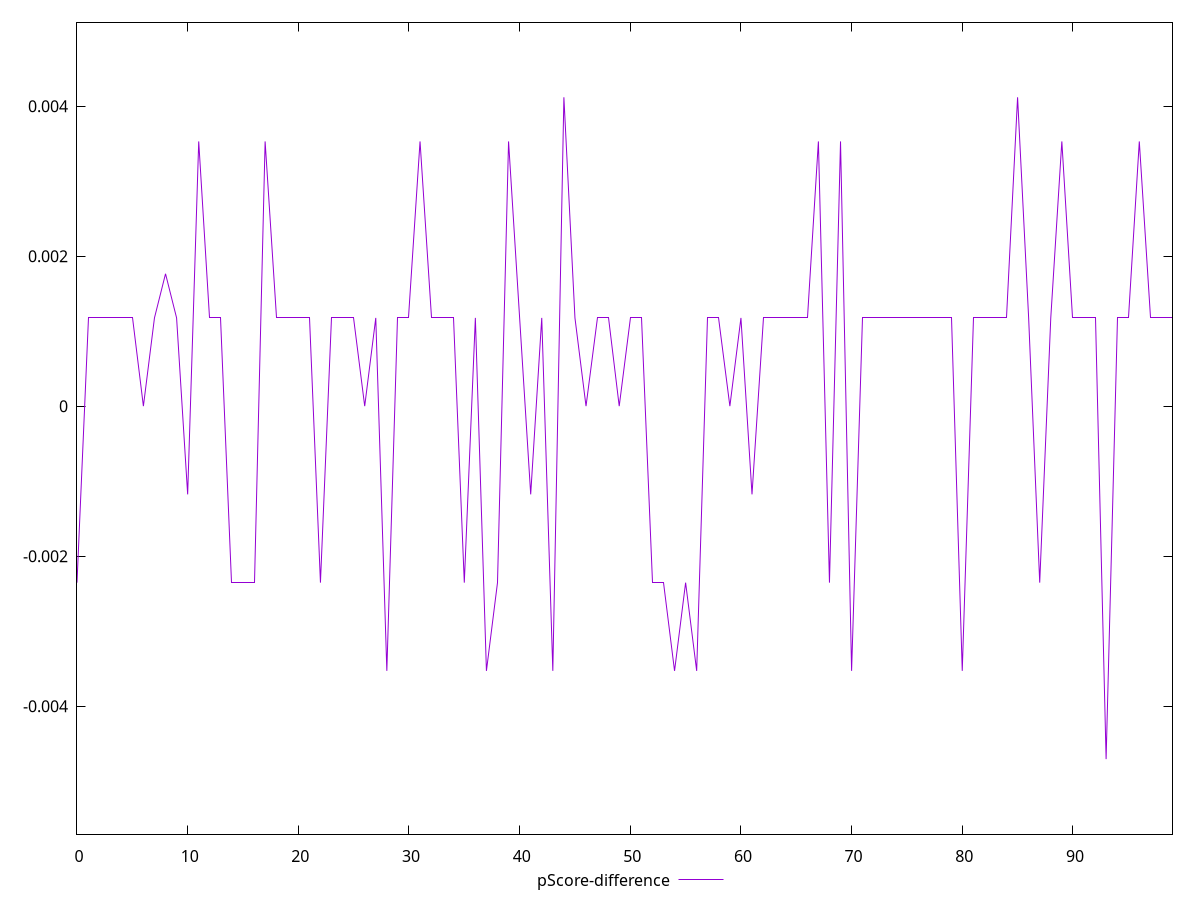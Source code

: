 reset

$pScoreDifference <<EOF
0 -0.002352941176470613
1 0.0011764705882352788
2 0.0011764705882352788
3 0.0011764705882352788
4 0.0011764705882352788
5 0.0011764705882352788
6 0
7 0.0011764705882352788
8 0.001764705882352946
9 0.0011764705882352788
10 -0.0011764705882352788
11 0.0035294117647058365
12 0.0011764705882352788
13 0.0011764705882352788
14 -0.002352941176470613
15 -0.002352941176470613
16 -0.002352941176470613
17 0.0035294117647058365
18 0.0011764705882352788
19 0.0011764705882352788
20 0.0011764705882352788
21 0.0011764705882352788
22 -0.002352941176470613
23 0.0011764705882352788
24 0.0011764705882352788
25 0.0011764705882352788
26 0
27 0.0011764705882352788
28 -0.0035294117647059475
29 0.0011764705882352788
30 0.0011764705882352788
31 0.0035294117647058365
32 0.0011764705882352788
33 0.0011764705882352788
34 0.0011764705882352788
35 -0.002352941176470613
36 0.0011764705882352788
37 -0.0035294117647059475
38 -0.002352941176470613
39 0.0035294117647058365
40 0.0011764705882352788
41 -0.0011764705882353343
42 0.0011764705882352788
43 -0.0035294117647059475
44 0.004117647058823559
45 0.0011764705882352788
46 -5.551115123125783e-17
47 0.0011764705882352788
48 0.0011764705882352788
49 0
50 0.0011764705882352788
51 0.0011764705882352788
52 -0.002352941176470613
53 -0.002352941176470613
54 -0.0035294117647059475
55 -0.002352941176470613
56 -0.0035294117647059475
57 0.0011764705882352788
58 0.0011764705882352788
59 0
60 0.0011764705882352788
61 -0.0011764705882353343
62 0.0011764705882352788
63 0.0011764705882352788
64 0.0011764705882352788
65 0.0011764705882352788
66 0.0011764705882352788
67 0.0035294117647058365
68 -0.002352941176470613
69 0.0035294117647058365
70 -0.0035294117647059475
71 0.0011764705882352788
72 0.0011764705882352788
73 0.0011764705882352788
74 0.0011764705882352788
75 0.0011764705882352788
76 0.0011764705882352788
77 0.0011764705882352788
78 0.0011764705882352788
79 0.0011764705882352788
80 -0.0035294117647059475
81 0.0011764705882352788
82 0.0011764705882352788
83 0.0011764705882352788
84 0.0011764705882352788
85 0.004117647058823559
86 0.0011764705882352788
87 -0.002352941176470613
88 0.0011764705882352788
89 0.0035294117647058365
90 0.0011764705882352788
91 0.0011764705882352788
92 0.0011764705882352788
93 -0.004705882352941171
94 0.0011764705882352788
95 0.0011764705882352788
96 0.0035294117647058365
97 0.0011764705882352788
98 0.0011764705882352788
99 0.0011764705882352788
EOF

set key outside below
set xrange [0:99]
set yrange [-0.005705882352941171:0.005117647058823559]
set trange [-0.005705882352941171:0.005117647058823559]
set terminal svg size 640, 500 enhanced background rgb 'white'
set output "report_00026_2021-02-22T21:38:55.199Z/unused-javascript/samples/pages+cached+noadtech/pScore-difference/values.svg"

plot $pScoreDifference title "pScore-difference" with line

reset
